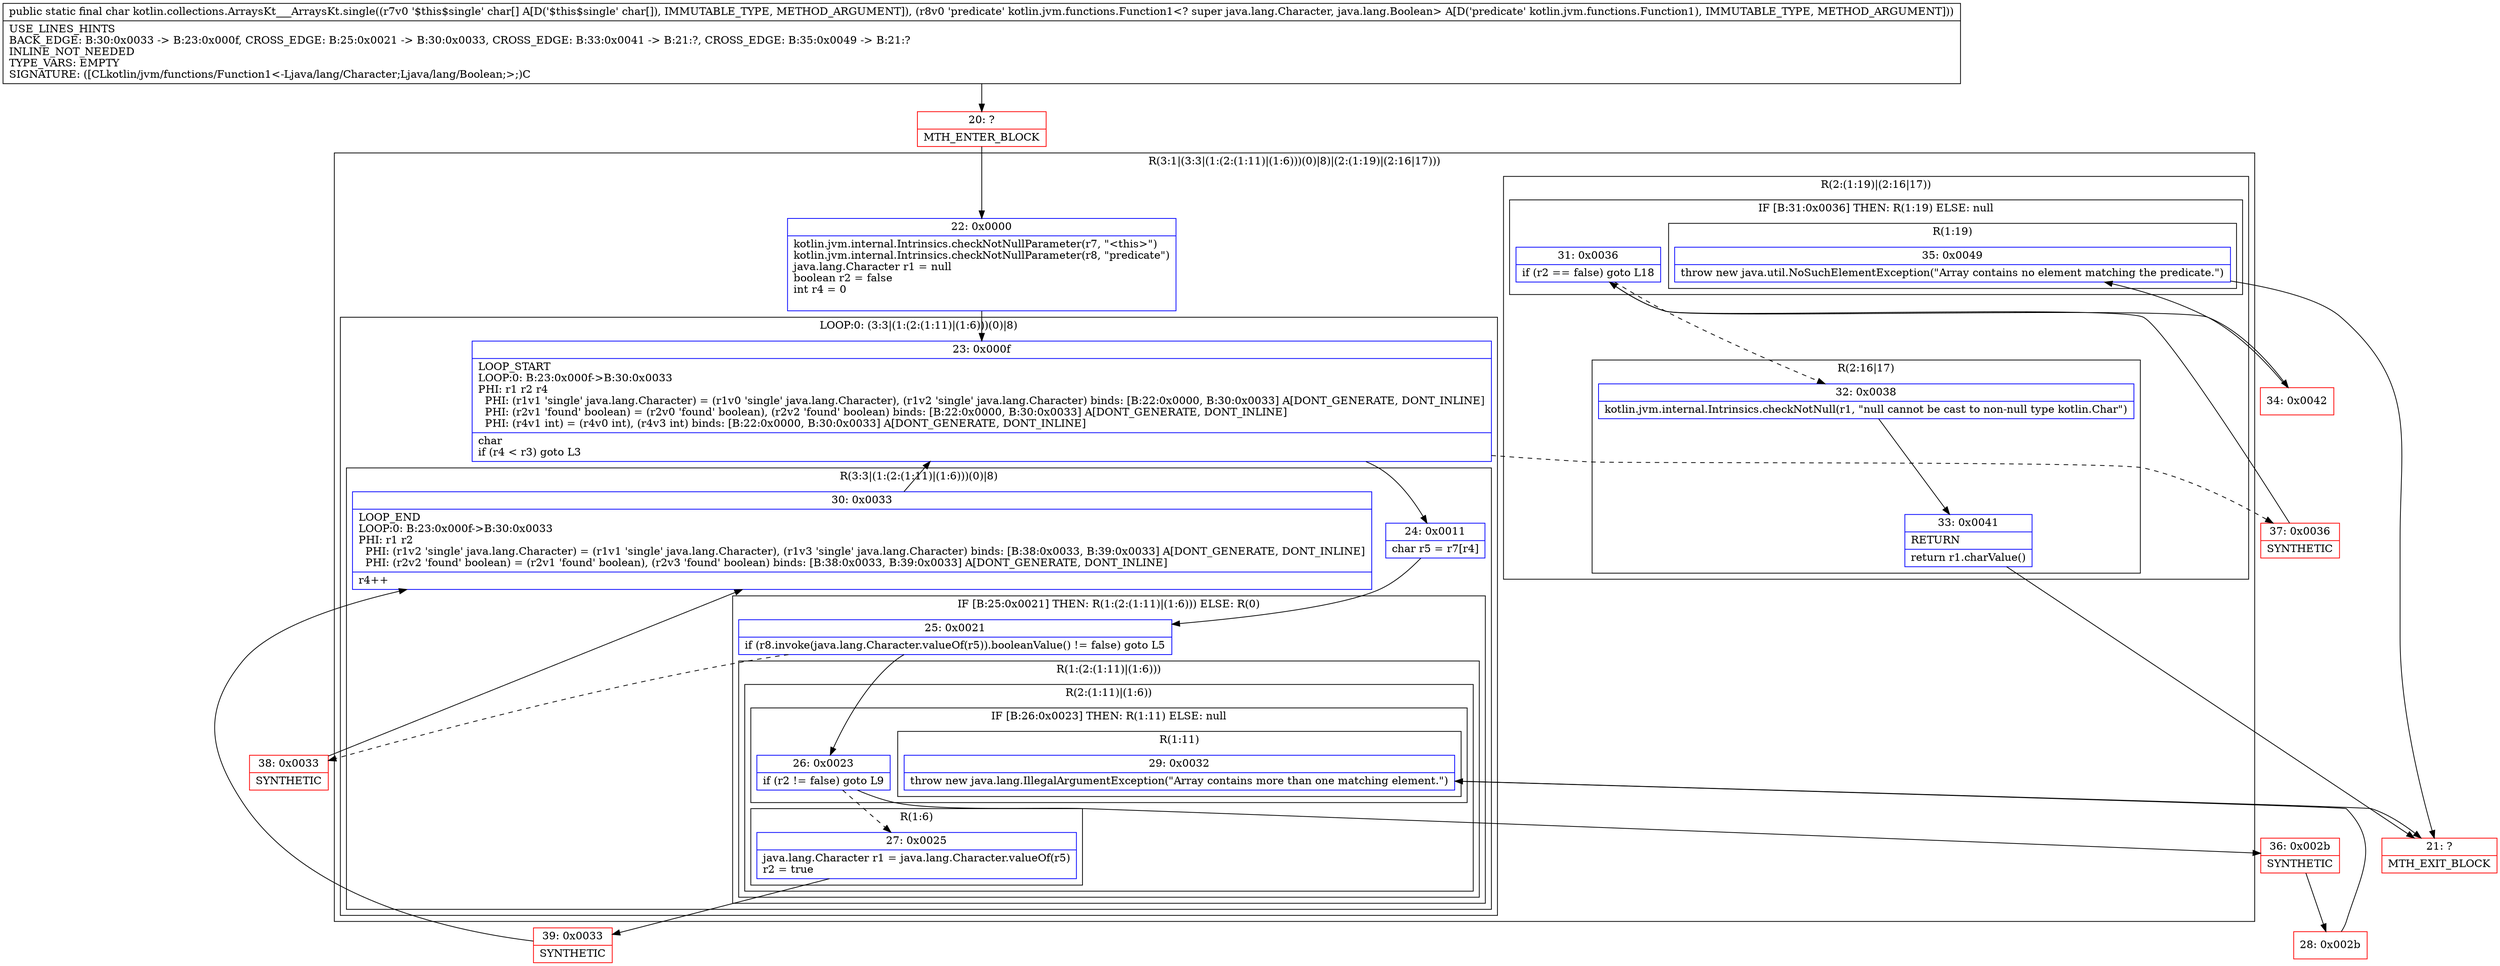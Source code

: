 digraph "CFG forkotlin.collections.ArraysKt___ArraysKt.single([CLkotlin\/jvm\/functions\/Function1;)C" {
subgraph cluster_Region_1575949824 {
label = "R(3:1|(3:3|(1:(2:(1:11)|(1:6)))(0)|8)|(2:(1:19)|(2:16|17)))";
node [shape=record,color=blue];
Node_22 [shape=record,label="{22\:\ 0x0000|kotlin.jvm.internal.Intrinsics.checkNotNullParameter(r7, \"\<this\>\")\lkotlin.jvm.internal.Intrinsics.checkNotNullParameter(r8, \"predicate\")\ljava.lang.Character r1 = null\lboolean r2 = false\lint r4 = 0\l\l}"];
subgraph cluster_LoopRegion_65254613 {
label = "LOOP:0: (3:3|(1:(2:(1:11)|(1:6)))(0)|8)";
node [shape=record,color=blue];
Node_23 [shape=record,label="{23\:\ 0x000f|LOOP_START\lLOOP:0: B:23:0x000f\-\>B:30:0x0033\lPHI: r1 r2 r4 \l  PHI: (r1v1 'single' java.lang.Character) = (r1v0 'single' java.lang.Character), (r1v2 'single' java.lang.Character) binds: [B:22:0x0000, B:30:0x0033] A[DONT_GENERATE, DONT_INLINE]\l  PHI: (r2v1 'found' boolean) = (r2v0 'found' boolean), (r2v2 'found' boolean) binds: [B:22:0x0000, B:30:0x0033] A[DONT_GENERATE, DONT_INLINE]\l  PHI: (r4v1 int) = (r4v0 int), (r4v3 int) binds: [B:22:0x0000, B:30:0x0033] A[DONT_GENERATE, DONT_INLINE]\l|char \lif (r4 \< r3) goto L3\l}"];
subgraph cluster_Region_871654936 {
label = "R(3:3|(1:(2:(1:11)|(1:6)))(0)|8)";
node [shape=record,color=blue];
Node_24 [shape=record,label="{24\:\ 0x0011|char r5 = r7[r4]\l}"];
subgraph cluster_IfRegion_1643977893 {
label = "IF [B:25:0x0021] THEN: R(1:(2:(1:11)|(1:6))) ELSE: R(0)";
node [shape=record,color=blue];
Node_25 [shape=record,label="{25\:\ 0x0021|if (r8.invoke(java.lang.Character.valueOf(r5)).booleanValue() != false) goto L5\l}"];
subgraph cluster_Region_2118425399 {
label = "R(1:(2:(1:11)|(1:6)))";
node [shape=record,color=blue];
subgraph cluster_Region_1703390110 {
label = "R(2:(1:11)|(1:6))";
node [shape=record,color=blue];
subgraph cluster_IfRegion_1304656929 {
label = "IF [B:26:0x0023] THEN: R(1:11) ELSE: null";
node [shape=record,color=blue];
Node_26 [shape=record,label="{26\:\ 0x0023|if (r2 != false) goto L9\l}"];
subgraph cluster_Region_2078076647 {
label = "R(1:11)";
node [shape=record,color=blue];
Node_29 [shape=record,label="{29\:\ 0x0032|throw new java.lang.IllegalArgumentException(\"Array contains more than one matching element.\")\l}"];
}
}
subgraph cluster_Region_1037879617 {
label = "R(1:6)";
node [shape=record,color=blue];
Node_27 [shape=record,label="{27\:\ 0x0025|java.lang.Character r1 = java.lang.Character.valueOf(r5)\lr2 = true\l}"];
}
}
}
subgraph cluster_Region_1917705485 {
label = "R(0)";
node [shape=record,color=blue];
}
}
Node_30 [shape=record,label="{30\:\ 0x0033|LOOP_END\lLOOP:0: B:23:0x000f\-\>B:30:0x0033\lPHI: r1 r2 \l  PHI: (r1v2 'single' java.lang.Character) = (r1v1 'single' java.lang.Character), (r1v3 'single' java.lang.Character) binds: [B:38:0x0033, B:39:0x0033] A[DONT_GENERATE, DONT_INLINE]\l  PHI: (r2v2 'found' boolean) = (r2v1 'found' boolean), (r2v3 'found' boolean) binds: [B:38:0x0033, B:39:0x0033] A[DONT_GENERATE, DONT_INLINE]\l|r4++\l}"];
}
}
subgraph cluster_Region_680160592 {
label = "R(2:(1:19)|(2:16|17))";
node [shape=record,color=blue];
subgraph cluster_IfRegion_1756966031 {
label = "IF [B:31:0x0036] THEN: R(1:19) ELSE: null";
node [shape=record,color=blue];
Node_31 [shape=record,label="{31\:\ 0x0036|if (r2 == false) goto L18\l}"];
subgraph cluster_Region_1888086148 {
label = "R(1:19)";
node [shape=record,color=blue];
Node_35 [shape=record,label="{35\:\ 0x0049|throw new java.util.NoSuchElementException(\"Array contains no element matching the predicate.\")\l}"];
}
}
subgraph cluster_Region_1131842095 {
label = "R(2:16|17)";
node [shape=record,color=blue];
Node_32 [shape=record,label="{32\:\ 0x0038|kotlin.jvm.internal.Intrinsics.checkNotNull(r1, \"null cannot be cast to non\-null type kotlin.Char\")\l}"];
Node_33 [shape=record,label="{33\:\ 0x0041|RETURN\l|return r1.charValue()\l}"];
}
}
}
Node_20 [shape=record,color=red,label="{20\:\ ?|MTH_ENTER_BLOCK\l}"];
Node_39 [shape=record,color=red,label="{39\:\ 0x0033|SYNTHETIC\l}"];
Node_36 [shape=record,color=red,label="{36\:\ 0x002b|SYNTHETIC\l}"];
Node_28 [shape=record,color=red,label="{28\:\ 0x002b}"];
Node_21 [shape=record,color=red,label="{21\:\ ?|MTH_EXIT_BLOCK\l}"];
Node_38 [shape=record,color=red,label="{38\:\ 0x0033|SYNTHETIC\l}"];
Node_37 [shape=record,color=red,label="{37\:\ 0x0036|SYNTHETIC\l}"];
Node_34 [shape=record,color=red,label="{34\:\ 0x0042}"];
MethodNode[shape=record,label="{public static final char kotlin.collections.ArraysKt___ArraysKt.single((r7v0 '$this$single' char[] A[D('$this$single' char[]), IMMUTABLE_TYPE, METHOD_ARGUMENT]), (r8v0 'predicate' kotlin.jvm.functions.Function1\<? super java.lang.Character, java.lang.Boolean\> A[D('predicate' kotlin.jvm.functions.Function1), IMMUTABLE_TYPE, METHOD_ARGUMENT]))  | USE_LINES_HINTS\lBACK_EDGE: B:30:0x0033 \-\> B:23:0x000f, CROSS_EDGE: B:25:0x0021 \-\> B:30:0x0033, CROSS_EDGE: B:33:0x0041 \-\> B:21:?, CROSS_EDGE: B:35:0x0049 \-\> B:21:?\lINLINE_NOT_NEEDED\lTYPE_VARS: EMPTY\lSIGNATURE: ([CLkotlin\/jvm\/functions\/Function1\<\-Ljava\/lang\/Character;Ljava\/lang\/Boolean;\>;)C\l}"];
MethodNode -> Node_20;Node_22 -> Node_23;
Node_23 -> Node_24;
Node_23 -> Node_37[style=dashed];
Node_24 -> Node_25;
Node_25 -> Node_26;
Node_25 -> Node_38[style=dashed];
Node_26 -> Node_27[style=dashed];
Node_26 -> Node_36;
Node_29 -> Node_21;
Node_27 -> Node_39;
Node_30 -> Node_23;
Node_31 -> Node_32[style=dashed];
Node_31 -> Node_34;
Node_35 -> Node_21;
Node_32 -> Node_33;
Node_33 -> Node_21;
Node_20 -> Node_22;
Node_39 -> Node_30;
Node_36 -> Node_28;
Node_28 -> Node_29;
Node_38 -> Node_30;
Node_37 -> Node_31;
Node_34 -> Node_35;
}

